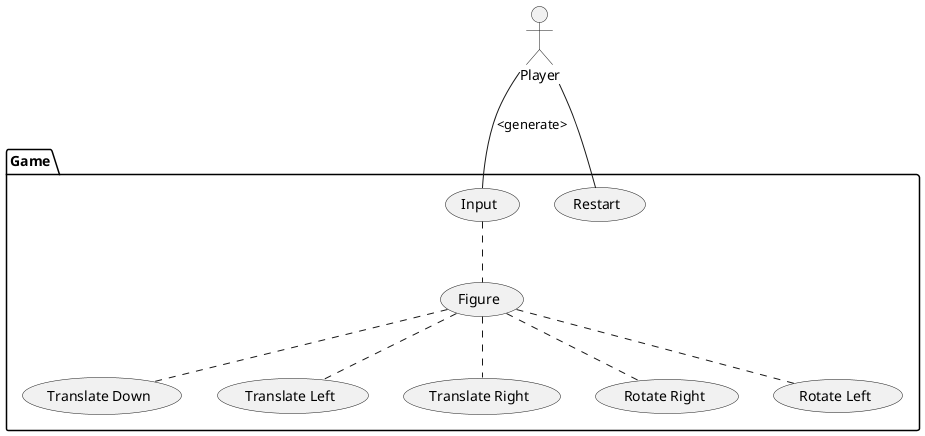 @startuml
  actor Player

  package "Game" {
    (Input) as UC0
    (Figure) as UC1
    UC0 .. UC1
    UC1 ..(Translate Down)
    UC1 ..(Translate Left)
    UC1 ..(Translate Right)
    UC1 ..(Rotate Right)
    UC1 ..(Rotate Left)
    Player -- (Restart)
  }

  Player -- UC0 : <generate>


@enduml
